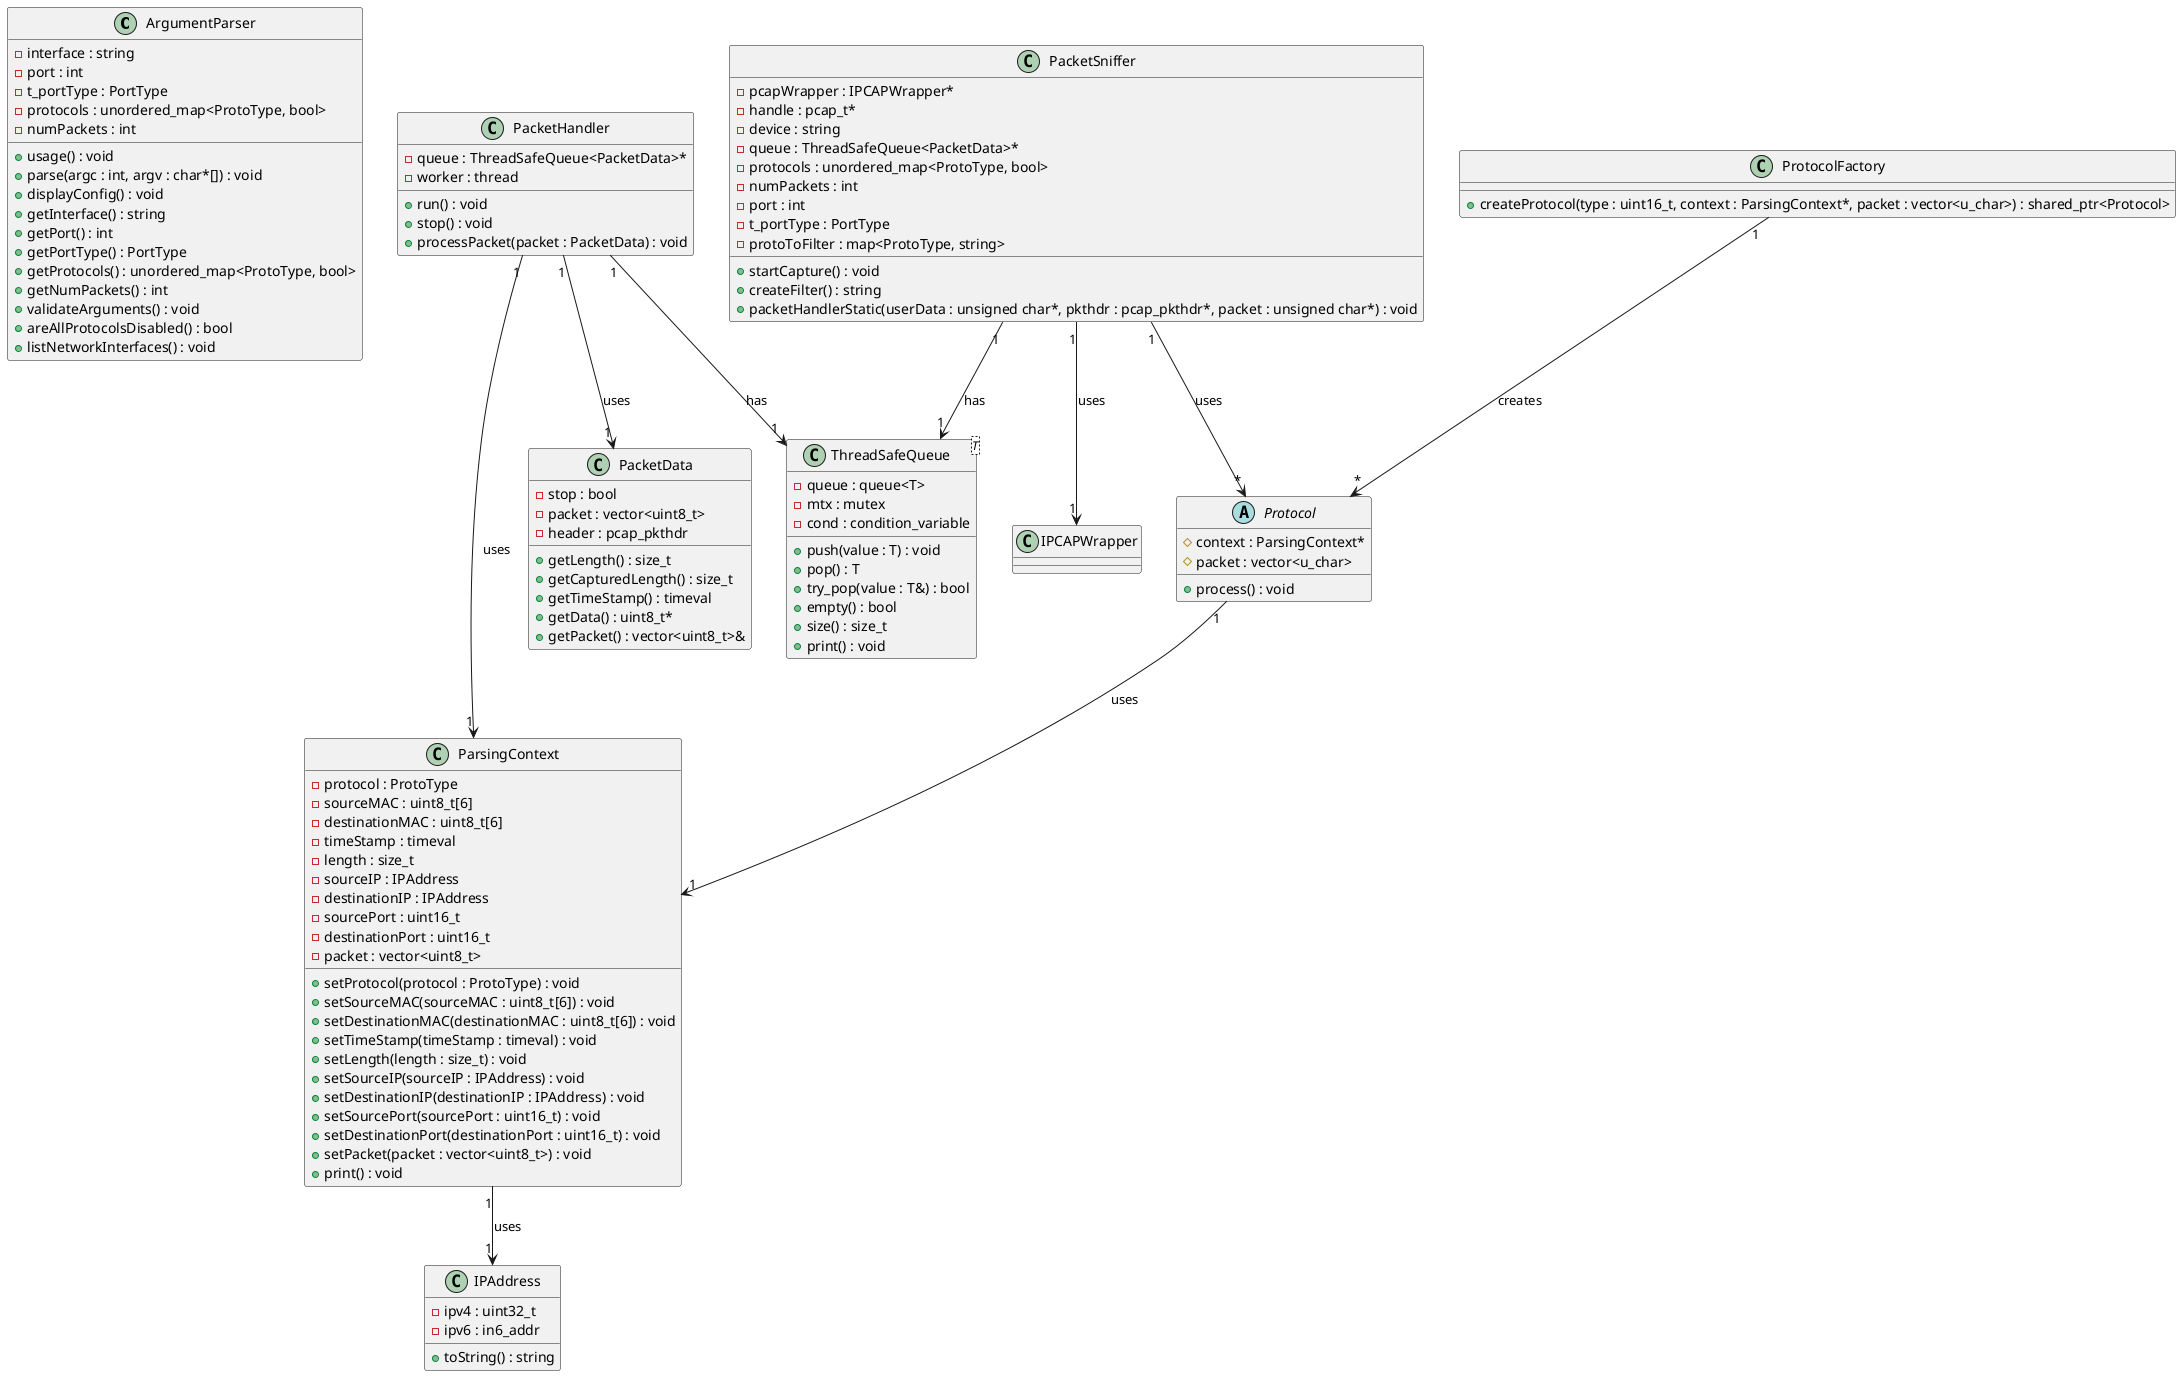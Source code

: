 @startuml class
class ArgumentParser {
    - interface : string
    - port : int
    - t_portType : PortType
    - protocols : unordered_map<ProtoType, bool>
    - numPackets : int
    + usage() : void
    + parse(argc : int, argv : char*[]) : void
    + displayConfig() : void
    + getInterface() : string
    + getPort() : int
    + getPortType() : PortType
    + getProtocols() : unordered_map<ProtoType, bool>
    + getNumPackets() : int
    + validateArguments() : void
    + areAllProtocolsDisabled() : bool
    + listNetworkInterfaces() : void
}

class IPAddress {
    - ipv4 : uint32_t
    - ipv6 : in6_addr
    + toString() : string
}

class PacketData {
    - stop : bool
    - packet : vector<uint8_t>
    - header : pcap_pkthdr
    + getLength() : size_t
    + getCapturedLength() : size_t
    + getTimeStamp() : timeval
    + getData() : uint8_t*
    + getPacket() : vector<uint8_t>&
}

class PacketHandler {
    - queue : ThreadSafeQueue<PacketData>*
    - worker : thread
    + run() : void
    + stop() : void
    + processPacket(packet : PacketData) : void
}

class PacketSniffer {
    - pcapWrapper : IPCAPWrapper*
    - handle : pcap_t*
    - device : string
    - queue : ThreadSafeQueue<PacketData>*
    - protocols : unordered_map<ProtoType, bool>
    - numPackets : int
    - port : int
    - t_portType : PortType
    - protoToFilter : map<ProtoType, string>
    + startCapture() : void
    + createFilter() : string
    + packetHandlerStatic(userData : unsigned char*, pkthdr : pcap_pkthdr*, packet : unsigned char*) : void
}

class ParsingContext {
    - protocol : ProtoType
    - sourceMAC : uint8_t[6]
    - destinationMAC : uint8_t[6]
    - timeStamp : timeval
    - length : size_t
    - sourceIP : IPAddress
    - destinationIP : IPAddress
    - sourcePort : uint16_t
    - destinationPort : uint16_t
    - packet : vector<uint8_t>
    + setProtocol(protocol : ProtoType) : void
    + setSourceMAC(sourceMAC : uint8_t[6]) : void
    + setDestinationMAC(destinationMAC : uint8_t[6]) : void
    + setTimeStamp(timeStamp : timeval) : void
    + setLength(length : size_t) : void
    + setSourceIP(sourceIP : IPAddress) : void
    + setDestinationIP(destinationIP : IPAddress) : void
    + setSourcePort(sourcePort : uint16_t) : void
    + setDestinationPort(destinationPort : uint16_t) : void
    + setPacket(packet : vector<uint8_t>) : void
    + print() : void
}

abstract class Protocol {
    # context : ParsingContext*
    # packet : vector<u_char>
    + process() : void
}

class ProtocolFactory {
    + createProtocol(type : uint16_t, context : ParsingContext*, packet : vector<u_char>) : shared_ptr<Protocol>
}

class ThreadSafeQueue<T> {
    - queue : queue<T>
    - mtx : mutex
    - cond : condition_variable
    + push(value : T) : void
    + pop() : T
    + try_pop(value : T&) : bool
    + empty() : bool
    + size() : size_t
    + print() : void
}

PacketSniffer "1" --> "1" IPCAPWrapper : uses
PacketSniffer "1" --> "1" ThreadSafeQueue : has
PacketSniffer "1" --> "*" Protocol : uses
PacketHandler "1" --> "1" ThreadSafeQueue : has
PacketHandler "1" --> "1" PacketData : uses
PacketHandler "1" --> "1" ParsingContext : uses
Protocol "1" --> "1" ParsingContext : uses
ParsingContext "1" --> "1" IPAddress : uses
ProtocolFactory "1" --> "*" Protocol : creates
@enduml
